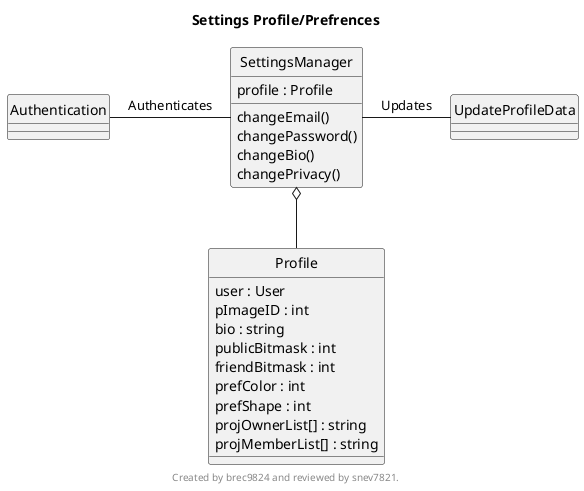 @startuml
'Updated: March 28, 2016
title Settings Profile/Prefrences
footer 
Created by brec9824 and reviewed by snev7821.
endfooter
hide circles

class SettingsManager {
profile : Profile
changeEmail()
changePassword()
changeBio()
changePrivacy()
}
class UpdateProfileData {
}
class Authentication {
}
class Profile {
user : User
pImageID : int
bio : string
publicBitmask : int
friendBitmask : int
prefColor : int
prefShape : int
projOwnerList[] : string
projMemberList[] : string
}
SettingsManager o-down- Profile
SettingsManager -right- UpdateProfileData : "Updates"
Authentication -right- SettingsManager : "Authenticates"
@enduml